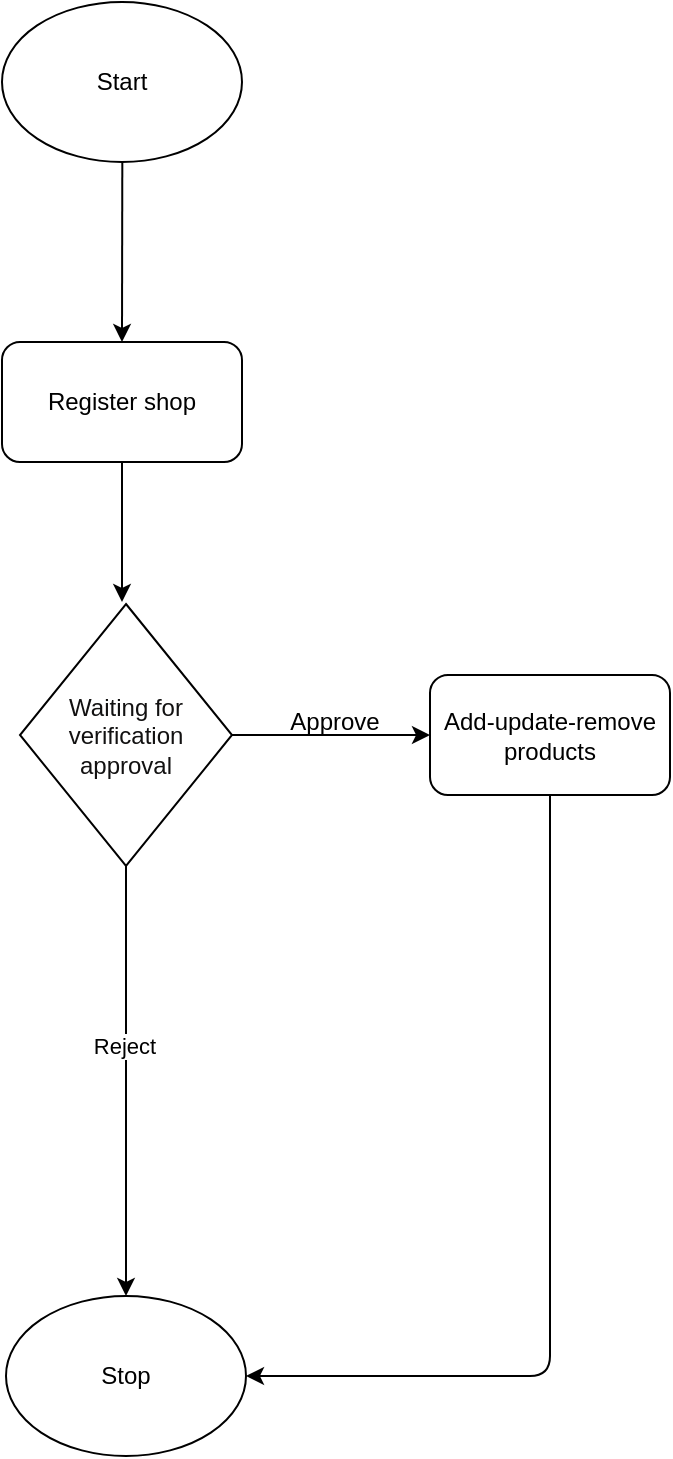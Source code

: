<mxfile scale="10" border="0">
    <diagram id="__XB-VQYcAr_m0oEZAEI" name="Page-1">
        <mxGraphModel dx="823" dy="811" grid="0" gridSize="10" guides="1" tooltips="1" connect="1" arrows="1" fold="1" page="0" pageScale="1" pageWidth="850" pageHeight="1100" background="none" math="0" shadow="0">
            <root>
                <mxCell id="0"/>
                <mxCell id="1" parent="0"/>
                <mxCell id="6" style="edgeStyle=none;html=1;entryX=0.5;entryY=0;entryDx=0;entryDy=0;" edge="1" parent="1" source="2">
                    <mxGeometry relative="1" as="geometry">
                        <mxPoint x="340" y="620" as="targetPoint"/>
                    </mxGeometry>
                </mxCell>
                <mxCell id="2" value="Register shop" style="rounded=1;whiteSpace=wrap;html=1;" vertex="1" parent="1">
                    <mxGeometry x="280" y="490" width="120" height="60" as="geometry"/>
                </mxCell>
                <mxCell id="22" style="edgeStyle=none;html=1;entryX=0.5;entryY=0;entryDx=0;entryDy=0;" edge="1" parent="1" source="21" target="2">
                    <mxGeometry relative="1" as="geometry"/>
                </mxCell>
                <mxCell id="21" value="Start" style="ellipse;whiteSpace=wrap;html=1;" vertex="1" parent="1">
                    <mxGeometry x="280" y="320" width="120" height="80" as="geometry"/>
                </mxCell>
                <mxCell id="23" value="Stop" style="ellipse;whiteSpace=wrap;html=1;" vertex="1" parent="1">
                    <mxGeometry x="282" y="967" width="120" height="80" as="geometry"/>
                </mxCell>
                <mxCell id="35" style="edgeStyle=none;html=1;exitX=0.5;exitY=1;exitDx=0;exitDy=0;entryX=0.5;entryY=0;entryDx=0;entryDy=0;" edge="1" parent="1" source="32" target="23">
                    <mxGeometry relative="1" as="geometry">
                        <mxPoint x="526.143" y="693.286" as="targetPoint"/>
                    </mxGeometry>
                </mxCell>
                <mxCell id="45" value="Reject" style="edgeLabel;html=1;align=center;verticalAlign=middle;resizable=0;points=[];" vertex="1" connectable="0" parent="35">
                    <mxGeometry x="-0.167" y="-1" relative="1" as="geometry">
                        <mxPoint as="offset"/>
                    </mxGeometry>
                </mxCell>
                <mxCell id="39" style="edgeStyle=none;html=1;entryX=0;entryY=0.5;entryDx=0;entryDy=0;" edge="1" parent="1" source="32" target="38">
                    <mxGeometry relative="1" as="geometry"/>
                </mxCell>
                <mxCell id="32" value="&lt;span style=&quot;font-family: Helvetica; font-size: 12px; font-style: normal; font-variant-ligatures: normal; font-variant-caps: normal; font-weight: 400; letter-spacing: normal; orphans: 2; text-align: center; text-indent: 0px; text-transform: none; widows: 2; word-spacing: 0px; -webkit-text-stroke-width: 0px; text-decoration-thickness: initial; text-decoration-style: initial; text-decoration-color: initial; float: none; display: inline !important;&quot;&gt;&lt;font style=&quot;&quot;&gt;Waiting for verification approval&lt;/font&gt;&lt;/span&gt;" style="rhombus;whiteSpace=wrap;html=1;fontColor=#121111;labelBackgroundColor=none;" vertex="1" parent="1">
                    <mxGeometry x="289" y="621" width="106" height="131" as="geometry"/>
                </mxCell>
                <mxCell id="40" style="edgeStyle=none;html=1;entryX=1;entryY=0.5;entryDx=0;entryDy=0;" edge="1" parent="1" source="38" target="23">
                    <mxGeometry relative="1" as="geometry">
                        <Array as="points">
                            <mxPoint x="554" y="1007"/>
                        </Array>
                    </mxGeometry>
                </mxCell>
                <mxCell id="38" value="Add-update-remove products" style="rounded=1;whiteSpace=wrap;html=1;" vertex="1" parent="1">
                    <mxGeometry x="494" y="656.5" width="120" height="60" as="geometry"/>
                </mxCell>
                <mxCell id="43" value="Approve" style="text;html=1;align=center;verticalAlign=middle;resizable=0;points=[];autosize=1;strokeColor=none;fillColor=none;" vertex="1" parent="1">
                    <mxGeometry x="414" y="667" width="63" height="26" as="geometry"/>
                </mxCell>
            </root>
        </mxGraphModel>
    </diagram>
</mxfile>